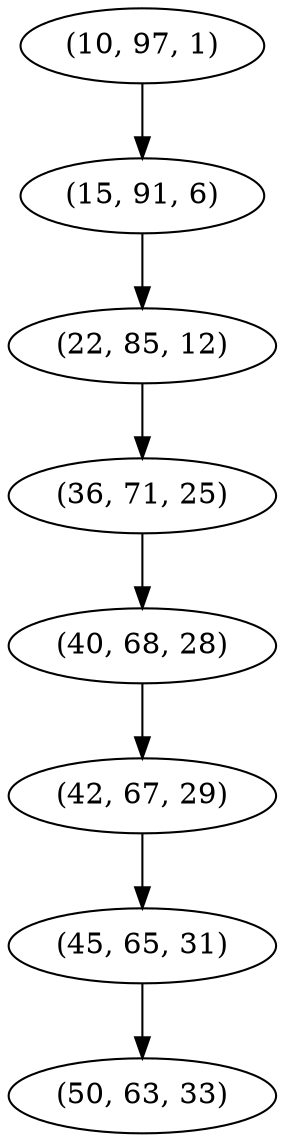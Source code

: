 digraph tree {
    "(10, 97, 1)";
    "(15, 91, 6)";
    "(22, 85, 12)";
    "(36, 71, 25)";
    "(40, 68, 28)";
    "(42, 67, 29)";
    "(45, 65, 31)";
    "(50, 63, 33)";
    "(10, 97, 1)" -> "(15, 91, 6)";
    "(15, 91, 6)" -> "(22, 85, 12)";
    "(22, 85, 12)" -> "(36, 71, 25)";
    "(36, 71, 25)" -> "(40, 68, 28)";
    "(40, 68, 28)" -> "(42, 67, 29)";
    "(42, 67, 29)" -> "(45, 65, 31)";
    "(45, 65, 31)" -> "(50, 63, 33)";
}
